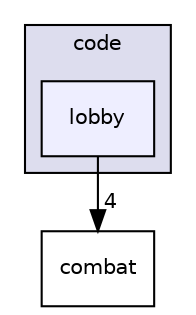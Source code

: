 digraph "code/lobby" {
  compound=true
  node [ fontsize="10", fontname="Helvetica"];
  edge [ labelfontsize="10", labelfontname="Helvetica"];
  subgraph clusterdir_050edd66366d13764f98250ef6db77f6 {
    graph [ bgcolor="#ddddee", pencolor="black", label="code" fontname="Helvetica", fontsize="10", URL="dir_050edd66366d13764f98250ef6db77f6.html"]
  dir_2e4e7cc53d7729940211740ef906f585 [shape=box, label="lobby", style="filled", fillcolor="#eeeeff", pencolor="black", URL="dir_2e4e7cc53d7729940211740ef906f585.html"];
  }
  dir_d526acb404db81b958e2aa21faeaad19 [shape=box label="combat" URL="dir_d526acb404db81b958e2aa21faeaad19.html"];
  dir_2e4e7cc53d7729940211740ef906f585->dir_d526acb404db81b958e2aa21faeaad19 [headlabel="4", labeldistance=1.5 headhref="dir_000002_000001.html"];
}
